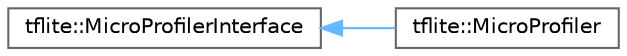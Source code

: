 digraph "Graphical Class Hierarchy"
{
 // LATEX_PDF_SIZE
  bgcolor="transparent";
  edge [fontname=Helvetica,fontsize=10,labelfontname=Helvetica,labelfontsize=10];
  node [fontname=Helvetica,fontsize=10,shape=box,height=0.2,width=0.4];
  rankdir="LR";
  Node0 [id="Node000000",label="tflite::MicroProfilerInterface",height=0.2,width=0.4,color="grey40", fillcolor="white", style="filled",URL="$classtflite_1_1_micro_profiler_interface.html",tooltip=" "];
  Node0 -> Node1 [id="edge649_Node000000_Node000001",dir="back",color="steelblue1",style="solid",tooltip=" "];
  Node1 [id="Node000001",label="tflite::MicroProfiler",height=0.2,width=0.4,color="grey40", fillcolor="white", style="filled",URL="$classtflite_1_1_micro_profiler.html",tooltip=" "];
}
